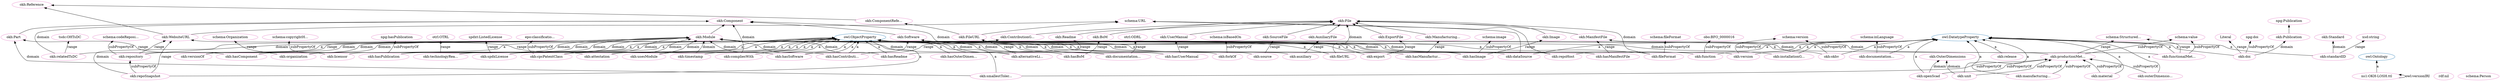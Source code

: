digraph G {
  rankdir=BT
  node[height=.3]
"https://github.com/OPEN-NEXT/OKH-LOSH/raw/master/OKH-LOSH.ttl#Component" [fillcolor="#1f77b4" color="#1f77b4" label="okh:Component"]
"https://github.com/OPEN-NEXT/OKH-LOSH/raw/master/OKH-LOSH.ttl#ExportFile" [fillcolor="#1f77b4" color="#1f77b4" label="okh:ExportFile"]
"https://github.com/OPEN-NEXT/OKH-LOSH/raw/master/OKH-LOSH.ttl#Software" [fillcolor="#1f77b4" color="#1f77b4" label="okh:Software"]
"http://schema.org/URL" [fillcolor="#1f77b4" color="#1f77b4" label="schema:URL"]
"https://github.com/OPEN-NEXT/OKH-LOSH/raw/master/OKH-LOSH.ttl#AuxiliaryFile" [fillcolor="#1f77b4" color="#1f77b4" label="okh:AuxiliaryFile"]
"http://www.w3.org/2002/07/owl#ObjectProperty" [fillcolor="#1f77b4" color="#1f77b4" label="owl:ObjectProperty"]
"https://github.com/OPEN-NEXT/OKH-LOSH/raw/master/OKH-LOSH.ttl#FileURL" [fillcolor="#1f77b4" color="#1f77b4" label="okh:FileURL"]
"http://www.w3.org/2002/07/owl#DatatypeProperty" [fillcolor="#1f77b4" color="#1f77b4" label="owl:DatatypeProperty"]
"http://ns.nature.com/terms/Publication" [fillcolor="#1f77b4" color="#1f77b4" label="npg:Publication"]
"https://github.com/OPEN-NEXT/OKH-LOSH/raw/master/OKH-LOSH.ttl#Readme" [fillcolor="#1f77b4" color="#1f77b4" label="okh:Readme"]
"https://github.com/OPEN-NEXT/OKH-LOSH/raw/master/OKH-LOSH.ttl#Standard" [fillcolor="#1f77b4" color="#1f77b4" label="okh:Standard"]
"https://github.com/OPEN-NEXT/OKH-LOSH/raw/master/OKH-LOSH.ttl#WebsiteURL" [fillcolor="#1f77b4" color="#1f77b4" label="okh:WebsiteURL"]
"https://github.com/OPEN-NEXT/OKH-LOSH/raw/master/OKH-LOSH.ttl#Image" [fillcolor="#1f77b4" color="#1f77b4" label="okh:Image"]
"https://github.com/OPEN-NEXT/OKH-LOSH/raw/master/OKH-LOSH.ttl#Reference" [fillcolor="#1f77b4" color="#1f77b4" label="okh:Reference"]
"https://github.com/OPEN-NEXT/OKH-LOSH/raw/master/OKH-LOSH.ttl#ManufacturingInstructions" [fillcolor="#1f77b4" color="#1f77b4" label="okh:Manufacturing..."]
"https://github.com/OPEN-NEXT/OKH-LOSH/raw/master/OKH-LOSH.ttl#Publication" [fillcolor="#1f77b4" color="#1f77b4" label="okh:Publication"]
"https://github.com/OPEN-NEXT/OKH-LOSH/raw/master/OKH-LOSH.ttl#UserManual" [fillcolor="#1f77b4" color="#1f77b4" label="okh:UserManual"]
"https://github.com/OPEN-NEXT/OKH-LOSH/raw/master/OKH-LOSH.ttl#ManifestFile" [fillcolor="#1f77b4" color="#1f77b4" label="okh:ManifestFile"]
"https://github.com/OPEN-NEXT/OKH-LOSH/raw/master/OKH-LOSH.ttl#OuterDimensions" [fillcolor="#1f77b4" color="#1f77b4" label="okh:OuterDimensions"]
"https://github.com/OPEN-NEXT/OKH-LOSH/raw/master/OKH-LOSH.ttl#ContributionGuide" [fillcolor="#1f77b4" color="#1f77b4" label="okh:ContributionG..."]
"https://github.com/OPEN-NEXT/OKH-LOSH/raw/master/OKH-LOSH.ttl#BoM" [fillcolor="#1f77b4" color="#1f77b4" label="okh:BoM"]
"https://github.com/OPEN-NEXT/OKH-LOSH/raw/master/OKH-LOSH.ttl#Module" [fillcolor="#1f77b4" color="#1f77b4" label="okh:Module"]
"http://www.w3.org/2002/07/owl#Ontology" [fillcolor="#1f77b4" color="#1f77b4" label="owl:Ontology"]
"https://github.com/OPEN-NEXT/OKH-LOSH/raw/master/OKH-LOSH.ttl#File" [fillcolor="#1f77b4" color="#1f77b4" label="okh:File"]
"https://github.com/OPEN-NEXT/OKH-LOSH/raw/master/OKH-LOSH.ttl#SourceFile" [fillcolor="#1f77b4" color="#1f77b4" label="okh:SourceFile"]
"https://github.com/OPEN-NEXT/OKH-LOSH/raw/master/OKH-LOSH.ttl#ComponentReference" [fillcolor="#1f77b4" color="#1f77b4" label="okh:ComponentRefe..."]
"https://github.com/OPEN-NEXT/OKH-LOSH/raw/master/OKH-LOSH.ttl#Part" [fillcolor="#1f77b4" color="#1f77b4" label="okh:Part"]
"https://github.com/OPEN-NEXT/OKH-LOSH/raw/master/OKH-LOSH.ttl#Part" [fillcolor="#e377c2" color="#e377c2" label="okh:Part"]
"https://github.com/OPEN-NEXT/OKH-LOSH/raw/master/OKH-LOSH.ttl#Component" [fillcolor="#e377c2" color="#e377c2" label="okh:Component"]
"https://github.com/OPEN-NEXT/OKH-LOSH/raw/master/OKH-LOSH.ttl#Module" [fillcolor="#e377c2" color="#e377c2" label="okh:Module"]
"https://github.com/OPEN-NEXT/OKH-LOSH/raw/master/OKH-LOSH.ttl#Software" [fillcolor="#e377c2" color="#e377c2" label="okh:Software"]
"https://github.com/OPEN-NEXT/OKH-LOSH/raw/master/OKH-LOSH.ttl#File" [fillcolor="#e377c2" color="#e377c2" label="okh:File"]
"http://schema.org/image" [fillcolor="#e377c2" color="#e377c2" label="schema:image"]
"https://github.com/OPEN-NEXT/OKH-LOSH/raw/master/OKH-LOSH.ttl#Reference" [fillcolor="#e377c2" color="#e377c2" label="okh:Reference"]
"https://gitlab.com/OSEGermany/oh-tsdc/-/raw/master/oh-tsdc.ttl#OHTsDC" [fillcolor="#e377c2" color="#e377c2" label="tsdc:OHTsDC"]
"https://github.com/OPEN-NEXT/OKH-LOSH/raw/master/OKH-LOSH.ttl#documentationLanguage" [fillcolor="#e377c2" color="#e377c2" label="okh:documentation..."]
"https://github.com/OPEN-NEXT/OKH-LOSH/raw/master/OKH-LOSH.ttl#productionMetadata" [fillcolor="#e377c2" color="#e377c2" label="okh:productionMet..."]
"https://github.com/OPEN-NEXT/OKH-LOSH/raw/master/OKH-LOSH.ttl#WebsiteURL" [fillcolor="#e377c2" color="#e377c2" label="okh:WebsiteURL"]
"https://github.com/OPEN-NEXT/OKH-LOSH/raw/master/OKH-LOSH.ttl#hasManifestFile" [fillcolor="#e377c2" color="#e377c2" label="okh:hasManifestFile"]
"https://github.com/OPEN-NEXT/OKH-LOSH/raw/master/OKH-LOSH.ttl#fileFormat" [fillcolor="#e377c2" color="#e377c2" label="okh:fileFormat"]
"https://github.com/OPEN-NEXT/OKH-LOSH/raw/master/OKH-LOSH.ttl#export" [fillcolor="#e377c2" color="#e377c2" label="okh:export"]
"http://schema.org/codeRepository" [fillcolor="#e377c2" color="#e377c2" label="schema:codeReposi..."]
"https://github.com/OPEN-NEXT/OKH-LOSH/raw/master/OKH-LOSH.ttl#hasUserManual" [fillcolor="#e377c2" color="#e377c2" label="okh:hasUserManual"]
"https://github.com/OPEN-NEXT/OKH-LOSH/raw/master/OKH-LOSH.ttl#Readme" [fillcolor="#e377c2" color="#e377c2" label="okh:Readme"]
"http://www.w3.org/1999/02/22-rdf-syntax-ns#nil" [fillcolor="#e377c2" color="#e377c2" label="rdf:nil"]
"https://github.com/OPEN-NEXT/OKH-LOSH/raw/master/OKH-LOSH.ttl#outerDimensionsCM" [fillcolor="#e377c2" color="#e377c2" label="okh:outerDimensio..."]
"http://ns.nature.com/terms/Publication" [fillcolor="#e377c2" color="#e377c2" label="npg:Publication"]
"https://github.com/OPEN-NEXT/OKH-LOSH/raw/master/OKH-LOSH.ttl#compliesWith" [fillcolor="#e377c2" color="#e377c2" label="okh:compliesWith"]
"https://github.com/OPEN-NEXT/OKH-LOSH/raw/master/OKH-LOSH.ttl#Standard" [fillcolor="#e377c2" color="#e377c2" label="okh:Standard"]
"https://github.com/OPEN-NEXT/OKH-LOSH/raw/master/OKH-LOSH.ttl#Publication" [fillcolor="#e377c2" color="#e377c2" label="okh:Publication"]
"http://www.w3.org/2001/XMLSchema#string" [fillcolor="#e377c2" color="#e377c2" label="xsd:string"]
"https://github.com/OPEN-NEXT/OKH-LOSH/raw/master/OKH-LOSH.ttl" [fillcolor="#e377c2" color="#e377c2" label="ns1:OKH-LOSH.ttl"]
"https://github.com/OPEN-NEXT/OKH-LOSH/raw/master/OKH-LOSH.ttl#hasOuterDimensions" [fillcolor="#e377c2" color="#e377c2" label="okh:hasOuterDimen..."]
"https://github.com/OPEN-NEXT/OKH-LOSH/raw/master/OKH-LOSH.ttl#openScad" [fillcolor="#e377c2" color="#e377c2" label="okh:openScad"]
"https://github.com/OPEN-NEXT/OKH-LOSH/raw/master/OKH-LOSH.ttl#timestamp" [fillcolor="#e377c2" color="#e377c2" label="okh:timestamp"]
"https://github.com/OPEN-NEXT/OKH-LOSH/raw/master/OKH-LOSH.ttl#usesModule" [fillcolor="#e377c2" color="#e377c2" label="okh:usesModule"]
"https://github.com/OPEN-NEXT/OKH-LOSH/raw/master/OKH-LOSH.ttl#repoHost" [fillcolor="#e377c2" color="#e377c2" label="okh:repoHost"]
"https://github.com/OPEN-NEXT/OKH-LOSH/raw/master/OKH-LOSH.ttl#attestation" [fillcolor="#e377c2" color="#e377c2" label="okh:attestation"]
"https://github.com/OPEN-NEXT/OKH-LOSH/raw/master/OKH-LOSH.ttl#ComponentReference" [fillcolor="#e377c2" color="#e377c2" label="okh:ComponentRefe..."]
"https://github.com/OPEN-NEXT/OKH-LOSH/raw/master/OTRL.ttl#OTRL" [fillcolor="#e377c2" color="#e377c2" label="otrl:OTRL"]
"https://github.com/OPEN-NEXT/OKH-LOSH/raw/master/OKH-LOSH.ttl#OuterDimensions" [fillcolor="#e377c2" color="#e377c2" label="okh:OuterDimensions"]
"https://github.com/OPEN-NEXT/OKH-LOSH/raw/master/OKH-LOSH.ttl#doi" [fillcolor="#e377c2" color="#e377c2" label="okh:doi"]
"http://schema.org/version" [fillcolor="#e377c2" color="#e377c2" label="schema:version"]
"https://github.com/OPEN-NEXT/OKH-LOSH/raw/master/OKH-LOSH.ttl#unit" [fillcolor="#e377c2" color="#e377c2" label="okh:unit"]
"https://github.com/OPEN-NEXT/OKH-LOSH/raw/master/OKH-LOSH.ttl#ManifestFile" [fillcolor="#e377c2" color="#e377c2" label="okh:ManifestFile"]
"https://github.com/OPEN-NEXT/OKH-LOSH/raw/master/OKH-LOSH.ttl#hasReadme" [fillcolor="#e377c2" color="#e377c2" label="okh:hasReadme"]
"https://github.com/OPEN-NEXT/OKH-LOSH/raw/master/OKH-LOSH.ttl#hasManufacturingInstructions" [fillcolor="#e377c2" color="#e377c2" label="okh:hasManufactur..."]
"http://schema.org/StructuredValue" [fillcolor="#e377c2" color="#e377c2" label="schema:Structured..."]
"http://schema.org/value" [fillcolor="#e377c2" color="#e377c2" label="schema:value"]
"https://github.com/OPEN-NEXT/OKH-LOSH/raw/master/OKH-LOSH.ttl#ContributionGuide" [fillcolor="#e377c2" color="#e377c2" label="okh:ContributionG..."]
"http://ns.nature.com/terms/hasPublication" [fillcolor="#e377c2" color="#e377c2" label="npg:hasPublication"]
"http://schema.org/Organization" [fillcolor="#e377c2" color="#e377c2" label="schema:Organization"]
"http://spdx.org/rdf/terms#ListedLicense" [fillcolor="#e377c2" color="#e377c2" label="spdxt:ListedLicense"]
"https://github.com/OPEN-NEXT/OKH-LOSH/raw/master/OKH-LOSH.ttl#ManufacturingInstructions" [fillcolor="#e377c2" color="#e377c2" label="okh:Manufacturing..."]
"https://github.com/OPEN-NEXT/OKH-LOSH/raw/master/OKH-LOSH.ttl#material" [fillcolor="#e377c2" color="#e377c2" label="okh:material"]
"https://github.com/OPEN-NEXT/OKH-LOSH/raw/master/OKH-LOSH.ttl#smallestToleranceClass" [fillcolor="#e377c2" color="#e377c2" label="okh:smallestToler..."]
"http://data.epo.org/linked-data/def/patent/classificationIPCInventive" [fillcolor="#e377c2" color="#e377c2" label="epo:classificatio..."]
"https://github.com/OPEN-NEXT/OKH-LOSH/raw/master/OKH-LOSH.ttl#licensor" [fillcolor="#e377c2" color="#e377c2" label="okh:licensor"]
"https://github.com/OPEN-NEXT/OKH-LOSH/raw/master/OKH-LOSH.ttl#function" [fillcolor="#e377c2" color="#e377c2" label="okh:function"]
"https://github.com/OPEN-NEXT/OKH-LOSH/raw/master/OKH-LOSH.ttl#relatedTsDC" [fillcolor="#e377c2" color="#e377c2" label="okh:relatedTsDC"]
"https://github.com/OPEN-NEXT/OKH-LOSH/raw/master/OKH-LOSH.ttl#ExportFile" [fillcolor="#e377c2" color="#e377c2" label="okh:ExportFile"]
"https://github.com/OPEN-NEXT/OKH-LOSH/raw/master/OKH-LOSH.ttl#hasContributionGuide" [fillcolor="#e377c2" color="#e377c2" label="okh:hasContributi..."]
"https://github.com/OPEN-NEXT/OKH-LOSH/raw/master/OKH-LOSH.ttl#manufacturingProcess" [fillcolor="#e377c2" color="#e377c2" label="okh:manufacturing..."]
"https://github.com/OPEN-NEXT/OKH-LOSH/raw/master/OKH-LOSH.ttl#hasComponent" [fillcolor="#e377c2" color="#e377c2" label="okh:hasComponent"]
"https://github.com/OPEN-NEXT/OKH-LOSH/raw/master/OKH-LOSH.ttl#hasBoM" [fillcolor="#e377c2" color="#e377c2" label="okh:hasBoM"]
"https://github.com/OPEN-NEXT/OKH-LOSH/raw/master/OKH-LOSH.ttl#SourceFile" [fillcolor="#e377c2" color="#e377c2" label="okh:SourceFile"]
"https://github.com/OPEN-NEXT/OKH-LOSH/raw/master/OKH-LOSH.ttl#repository" [fillcolor="#e377c2" color="#e377c2" label="okh:repository"]
"https://github.com/OPEN-NEXT/OKH-LOSH/raw/master/OKH-LOSH.ttl#version" [fillcolor="#e377c2" color="#e377c2" label="okh:version"]
"https://github.com/OPEN-NEXT/OKH-LOSH/raw/master/OTRL.ttl#ODRL" [fillcolor="#e377c2" color="#e377c2" label="otrl:ODRL"]
"https://github.com/OPEN-NEXT/OKH-LOSH/raw/master/OKH-LOSH.ttl#standardID" [fillcolor="#e377c2" color="#e377c2" label="okh:standardID"]
"https://github.com/OPEN-NEXT/OKH-LOSH/raw/master/OKH-LOSH.ttl#fileURL" [fillcolor="#e377c2" color="#e377c2" label="okh:fileURL"]
"http://schema.org/URL" [fillcolor="#e377c2" color="#e377c2" label="schema:URL"]
"https://github.com/OPEN-NEXT/OKH-LOSH/raw/master/OKH-LOSH.ttl#AuxiliaryFile" [fillcolor="#e377c2" color="#e377c2" label="okh:AuxiliaryFile"]
"https://github.com/OPEN-NEXT/OKH-LOSH/raw/master/OKH-LOSH.ttl#installationGuide" [fillcolor="#e377c2" color="#e377c2" label="okh:installationG..."]
"https://github.com/OPEN-NEXT/OKH-LOSH/raw/master/OKH-LOSH.ttl#hasPublication" [fillcolor="#e377c2" color="#e377c2" label="okh:hasPublication"]
"https://github.com/OPEN-NEXT/OKH-LOSH/raw/master/OKH-LOSH.ttl#hasImage" [fillcolor="#e377c2" color="#e377c2" label="okh:hasImage"]
"https://github.com/OPEN-NEXT/OKH-LOSH/raw/master/OKH-LOSH.ttl#FileURL" [fillcolor="#e377c2" color="#e377c2" label="okh:FileURL"]
"https://github.com/OPEN-NEXT/OKH-LOSH/raw/master/OKH-LOSH.ttl#spdxLicense" [fillcolor="#e377c2" color="#e377c2" label="okh:spdxLicense"]
"https://github.com/OPEN-NEXT/OKH-LOSH/raw/master/OKH-LOSH.ttl#functionalMetadata" [fillcolor="#e377c2" color="#e377c2" label="okh:functionalMet..."]
"https://github.com/OPEN-NEXT/OKH-LOSH/raw/master/OKH-LOSH.ttl#versionOf" [fillcolor="#e377c2" color="#e377c2" label="okh:versionOf"]
"http://purl.obolibrary.org/obo/BFO_0000016" [fillcolor="#e377c2" color="#e377c2" label="obo:BFO_0000016"]
"https://github.com/OPEN-NEXT/OKH-LOSH/raw/master/OKH-LOSH.ttl#source" [fillcolor="#e377c2" color="#e377c2" label="okh:source"]
"https://github.com/OPEN-NEXT/OKH-LOSH/raw/master/OKH-LOSH.ttl#technologyReadinessLevel" [fillcolor="#e377c2" color="#e377c2" label="okh:technologyRea..."]
"http://schema.org/fileFormat" [fillcolor="#e377c2" color="#e377c2" label="schema:fileFormat"]
"http://schema.org/Person" [fillcolor="#e377c2" color="#e377c2" label="schema:Person"]
"https://github.com/OPEN-NEXT/OKH-LOSH/raw/master/OKH-LOSH.ttl#release" [fillcolor="#e377c2" color="#e377c2" label="okh:release"]
"https://github.com/OPEN-NEXT/OKH-LOSH/raw/master/OKH-LOSH.ttl#organization" [fillcolor="#e377c2" color="#e377c2" label="okh:organization"]
"https://github.com/OPEN-NEXT/OKH-LOSH/raw/master/OKH-LOSH.ttl#repoSnapshot" [fillcolor="#e377c2" color="#e377c2" label="okh:repoSnapshot"]
"https://github.com/OPEN-NEXT/OKH-LOSH/raw/master/OKH-LOSH.ttl#UserManual" [fillcolor="#e377c2" color="#e377c2" label="okh:UserManual"]
"https://github.com/OPEN-NEXT/OKH-LOSH/raw/master/OKH-LOSH.ttl#alternativeLicense" [fillcolor="#e377c2" color="#e377c2" label="okh:alternativeLi..."]
"https://github.com/OPEN-NEXT/OKH-LOSH/raw/master/OKH-LOSH.ttl#auxiliary" [fillcolor="#e377c2" color="#e377c2" label="okh:auxiliary"]
"https://github.com/OPEN-NEXT/OKH-LOSH/raw/master/OKH-LOSH.ttl#hasSoftware" [fillcolor="#e377c2" color="#e377c2" label="okh:hasSoftware"]
"http://schema.org/copyrightHolder" [fillcolor="#e377c2" color="#e377c2" label="schema:copyrightH..."]
"https://github.com/OPEN-NEXT/OKH-LOSH/raw/master/OKH-LOSH.ttl#dataSource" [fillcolor="#e377c2" color="#e377c2" label="okh:dataSource"]
"http://schema.org/isBasedOn" [fillcolor="#e377c2" color="#e377c2" label="schema:isBasedOn"]
"https://github.com/OPEN-NEXT/OKH-LOSH/raw/master/OKH-LOSH.ttl#cpcPatentClass" [fillcolor="#e377c2" color="#e377c2" label="okh:cpcPatentClass"]
"http://www.w3.org/2000/01/rdf-schema#Literal" [fillcolor="#e377c2" color="#e377c2" label="Literal"]
"http://schema.org/inLanguage" [fillcolor="#e377c2" color="#e377c2" label="schema:inLanguage"]
"https://github.com/OPEN-NEXT/OKH-LOSH/raw/master/OKH-LOSH.ttl#Image" [fillcolor="#e377c2" color="#e377c2" label="okh:Image"]
"https://github.com/OPEN-NEXT/OKH-LOSH/raw/master/OKH-LOSH.ttl#okhv" [fillcolor="#e377c2" color="#e377c2" label="okh:okhv"]
"https://github.com/OPEN-NEXT/OKH-LOSH/raw/master/OKH-LOSH.ttl#documentationReadinessLevel" [fillcolor="#e377c2" color="#e377c2" label="okh:documentation..."]
"https://github.com/OPEN-NEXT/OKH-LOSH/raw/master/OKH-LOSH.ttl#forkOf" [fillcolor="#e377c2" color="#e377c2" label="okh:forkOf"]
"https://github.com/OPEN-NEXT/OKH-LOSH/raw/master/OKH-LOSH.ttl#BoM" [fillcolor="#e377c2" color="#e377c2" label="okh:BoM"]
"http://ns.nature.com/terms/doi" [fillcolor="#e377c2" color="#e377c2" label="npg:doi"]
  "https://github.com/OPEN-NEXT/OKH-LOSH/raw/master/OKH-LOSH.ttl#version" -> "http://www.w3.org/2002/07/owl#DatatypeProperty" [label="a"]
  "https://github.com/OPEN-NEXT/OKH-LOSH/raw/master/OKH-LOSH.ttl#documentationReadinessLevel" -> "https://github.com/OPEN-NEXT/OKH-LOSH/raw/master/OTRL.ttl#ODRL" [label="range"]
  "https://github.com/OPEN-NEXT/OKH-LOSH/raw/master/OKH-LOSH.ttl#hasImage" -> "https://github.com/OPEN-NEXT/OKH-LOSH/raw/master/OKH-LOSH.ttl#Component" [label="domain"]
  "https://github.com/OPEN-NEXT/OKH-LOSH/raw/master/OKH-LOSH.ttl#standardID" -> "http://www.w3.org/2002/07/owl#DatatypeProperty" [label="a"]
  "https://github.com/OPEN-NEXT/OKH-LOSH/raw/master/OKH-LOSH.ttl#openScad" -> "https://github.com/OPEN-NEXT/OKH-LOSH/raw/master/OKH-LOSH.ttl#productionMetadata" [label="subPropertyOf"]
  "https://github.com/OPEN-NEXT/OKH-LOSH/raw/master/OKH-LOSH.ttl#Module" -> "https://github.com/OPEN-NEXT/OKH-LOSH/raw/master/OKH-LOSH.ttl#Component" [label=""]
  "https://github.com/OPEN-NEXT/OKH-LOSH/raw/master/OKH-LOSH.ttl#hasComponent" -> "https://github.com/OPEN-NEXT/OKH-LOSH/raw/master/OKH-LOSH.ttl#Part" [label="range"]
  "https://github.com/OPEN-NEXT/OKH-LOSH/raw/master/OKH-LOSH.ttl#productionMetadata" -> "http://www.w3.org/2002/07/owl#ObjectProperty" [label="a"]
  "https://github.com/OPEN-NEXT/OKH-LOSH/raw/master/OKH-LOSH.ttl#relatedTsDC" -> "https://github.com/OPEN-NEXT/OKH-LOSH/raw/master/OKH-LOSH.ttl#Component" [label="domain"]
  "https://github.com/OPEN-NEXT/OKH-LOSH/raw/master/OKH-LOSH.ttl#compliesWith" -> "https://github.com/OPEN-NEXT/OKH-LOSH/raw/master/OKH-LOSH.ttl#Component" [label="domain"]
  "https://github.com/OPEN-NEXT/OKH-LOSH/raw/master/OKH-LOSH.ttl#ExportFile" -> "https://github.com/OPEN-NEXT/OKH-LOSH/raw/master/OKH-LOSH.ttl#File" [label=""]
  "https://github.com/OPEN-NEXT/OKH-LOSH/raw/master/OKH-LOSH.ttl#function" -> "https://github.com/OPEN-NEXT/OKH-LOSH/raw/master/OKH-LOSH.ttl#Module" [label="domain"]
  "https://github.com/OPEN-NEXT/OKH-LOSH/raw/master/OKH-LOSH.ttl#fileURL" -> "http://www.w3.org/2002/07/owl#ObjectProperty" [label="a"]
  "https://github.com/OPEN-NEXT/OKH-LOSH/raw/master/OKH-LOSH.ttl#hasImage" -> "http://schema.org/image" [label="subPropertyOf"]
  "https://github.com/OPEN-NEXT/OKH-LOSH/raw/master/OKH-LOSH.ttl#ComponentReference" -> "https://github.com/OPEN-NEXT/OKH-LOSH/raw/master/OKH-LOSH.ttl#Reference" [label=""]
  "https://github.com/OPEN-NEXT/OKH-LOSH/raw/master/OKH-LOSH.ttl#relatedTsDC" -> "https://gitlab.com/OSEGermany/oh-tsdc/-/raw/master/oh-tsdc.ttl#OHTsDC" [label="range"]
  "https://github.com/OPEN-NEXT/OKH-LOSH/raw/master/OKH-LOSH.ttl#documentationLanguage" -> "http://www.w3.org/2002/07/owl#DatatypeProperty" [label="a"]
  "https://github.com/OPEN-NEXT/OKH-LOSH/raw/master/OKH-LOSH.ttl#material" -> "https://github.com/OPEN-NEXT/OKH-LOSH/raw/master/OKH-LOSH.ttl#productionMetadata" [label="subPropertyOf"]
  "https://github.com/OPEN-NEXT/OKH-LOSH/raw/master/OKH-LOSH.ttl#FileURL" -> "http://schema.org/URL" [label=""]
  "https://github.com/OPEN-NEXT/OKH-LOSH/raw/master/OKH-LOSH.ttl#auxiliary" -> "https://github.com/OPEN-NEXT/OKH-LOSH/raw/master/OKH-LOSH.ttl#AuxiliaryFile" [label="range"]
  "https://github.com/OPEN-NEXT/OKH-LOSH/raw/master/OKH-LOSH.ttl#hasUserManual" -> "https://github.com/OPEN-NEXT/OKH-LOSH/raw/master/OKH-LOSH.ttl#Module" [label="domain"]
  "https://github.com/OPEN-NEXT/OKH-LOSH/raw/master/OKH-LOSH.ttl#productionMetadata" -> "http://schema.org/StructuredValue" [label="range"]
  "https://github.com/OPEN-NEXT/OKH-LOSH/raw/master/OKH-LOSH.ttl#hasManifestFile" -> "http://www.w3.org/2002/07/owl#ObjectProperty" [label="a"]
  "https://github.com/OPEN-NEXT/OKH-LOSH/raw/master/OKH-LOSH.ttl#fileFormat" -> "http://www.w3.org/2002/07/owl#ObjectProperty" [label="a"]
  "https://github.com/OPEN-NEXT/OKH-LOSH/raw/master/OKH-LOSH.ttl#export" -> "http://www.w3.org/2002/07/owl#ObjectProperty" [label="a"]
  "https://github.com/OPEN-NEXT/OKH-LOSH/raw/master/OKH-LOSH.ttl#installationGuide" -> "http://www.w3.org/2002/07/owl#DatatypeProperty" [label="a"]
  "https://github.com/OPEN-NEXT/OKH-LOSH/raw/master/OKH-LOSH.ttl#repository" -> "http://schema.org/codeRepository" [label="subPropertyOf"]
  "https://github.com/OPEN-NEXT/OKH-LOSH/raw/master/OKH-LOSH.ttl#hasUserManual" -> "http://www.w3.org/2002/07/owl#ObjectProperty" [label="a"]
  "https://github.com/OPEN-NEXT/OKH-LOSH/raw/master/OKH-LOSH.ttl#hasReadme" -> "https://github.com/OPEN-NEXT/OKH-LOSH/raw/master/OKH-LOSH.ttl#Readme" [label="range"]
  "https://github.com/OPEN-NEXT/OKH-LOSH/raw/master/OKH-LOSH.ttl#dataSource" -> "https://github.com/OPEN-NEXT/OKH-LOSH/raw/master/OKH-LOSH.ttl#Module" [label="domain"]
  "https://github.com/OPEN-NEXT/OKH-LOSH/raw/master/OKH-LOSH.ttl#okhv" -> "https://github.com/OPEN-NEXT/OKH-LOSH/raw/master/OKH-LOSH.ttl#ManifestFile" [label="domain"]
  "https://github.com/OPEN-NEXT/OKH-LOSH/raw/master/OKH-LOSH.ttl#unit" -> "https://github.com/OPEN-NEXT/OKH-LOSH/raw/master/OKH-LOSH.ttl#productionMetadata" [label="subPropertyOf"]
  "https://github.com/OPEN-NEXT/OKH-LOSH/raw/master/OKH-LOSH.ttl#ContributionGuide" -> "https://github.com/OPEN-NEXT/OKH-LOSH/raw/master/OKH-LOSH.ttl#File" [label=""]
  "https://github.com/OPEN-NEXT/OKH-LOSH/raw/master/OKH-LOSH.ttl#hasPublication" -> "http://www.w3.org/2002/07/owl#ObjectProperty" [label="a"]
  "https://github.com/OPEN-NEXT/OKH-LOSH/raw/master/OKH-LOSH.ttl#repository" -> "https://github.com/OPEN-NEXT/OKH-LOSH/raw/master/OKH-LOSH.ttl#WebsiteURL" [label="range"]
  "https://github.com/OPEN-NEXT/OKH-LOSH/raw/master/OKH-LOSH.ttl#organization" -> "https://github.com/OPEN-NEXT/OKH-LOSH/raw/master/OKH-LOSH.ttl#Module" [label="domain"]
  "https://github.com/OPEN-NEXT/OKH-LOSH/raw/master/OKH-LOSH.ttl#hasImage" -> "http://www.w3.org/2002/07/owl#ObjectProperty" [label="a"]
  "https://github.com/OPEN-NEXT/OKH-LOSH/raw/master/OKH-LOSH.ttl#version" -> "https://github.com/OPEN-NEXT/OKH-LOSH/raw/master/OKH-LOSH.ttl#Module" [label="domain"]
  "https://github.com/OPEN-NEXT/OKH-LOSH/raw/master/OKH-LOSH.ttl#alternativeLicense" -> "https://github.com/OPEN-NEXT/OKH-LOSH/raw/master/OKH-LOSH.ttl#FileURL" [label="range"]
  "https://github.com/OPEN-NEXT/OKH-LOSH/raw/master/OKH-LOSH.ttl#outerDimensionsCM" -> "http://www.w3.org/2002/07/owl#DatatypeProperty" [label="a"]
  "https://github.com/OPEN-NEXT/OKH-LOSH/raw/master/OKH-LOSH.ttl#Publication" -> "http://ns.nature.com/terms/Publication" [label=""]
  "https://github.com/OPEN-NEXT/OKH-LOSH/raw/master/OKH-LOSH.ttl#alternativeLicense" -> "https://github.com/OPEN-NEXT/OKH-LOSH/raw/master/OKH-LOSH.ttl#Module" [label="domain"]
  "https://github.com/OPEN-NEXT/OKH-LOSH/raw/master/OKH-LOSH.ttl#spdxLicense" -> "http://www.w3.org/2002/07/owl#ObjectProperty" [label="a"]
  "https://github.com/OPEN-NEXT/OKH-LOSH/raw/master/OKH-LOSH.ttl#compliesWith" -> "http://www.w3.org/2002/07/owl#ObjectProperty" [label="a"]
  "https://github.com/OPEN-NEXT/OKH-LOSH/raw/master/OKH-LOSH.ttl#repository" -> "http://www.w3.org/2002/07/owl#ObjectProperty" [label="a"]
  "https://github.com/OPEN-NEXT/OKH-LOSH/raw/master/OKH-LOSH.ttl#functionalMetadata" -> "http://www.w3.org/2002/07/owl#DatatypeProperty" [label="a"]
  "https://github.com/OPEN-NEXT/OKH-LOSH/raw/master/OKH-LOSH.ttl#versionOf" -> "http://www.w3.org/2002/07/owl#ObjectProperty" [label="a"]
  "https://github.com/OPEN-NEXT/OKH-LOSH/raw/master/OKH-LOSH.ttl#standardID" -> "https://github.com/OPEN-NEXT/OKH-LOSH/raw/master/OKH-LOSH.ttl#Standard" [label="domain"]
  "https://github.com/OPEN-NEXT/OKH-LOSH/raw/master/OKH-LOSH.ttl#function" -> "http://purl.obolibrary.org/obo/BFO_0000016" [label="subPropertyOf"]
  "https://github.com/OPEN-NEXT/OKH-LOSH/raw/master/OKH-LOSH.ttl#source" -> "http://www.w3.org/2002/07/owl#ObjectProperty" [label="a"]
  "https://github.com/OPEN-NEXT/OKH-LOSH/raw/master/OKH-LOSH.ttl#technologyReadinessLevel" -> "https://github.com/OPEN-NEXT/OKH-LOSH/raw/master/OKH-LOSH.ttl#Module" [label="domain"]
  "https://github.com/OPEN-NEXT/OKH-LOSH/raw/master/OKH-LOSH.ttl#versionOf" -> "https://github.com/OPEN-NEXT/OKH-LOSH/raw/master/OKH-LOSH.ttl#Module" [label="domain"]
  "https://github.com/OPEN-NEXT/OKH-LOSH/raw/master/OKH-LOSH.ttl#attestation" -> "https://github.com/OPEN-NEXT/OKH-LOSH/raw/master/OKH-LOSH.ttl#WebsiteURL" [label="range"]
  "https://github.com/OPEN-NEXT/OKH-LOSH/raw/master/OKH-LOSH.ttl#doi" -> "https://github.com/OPEN-NEXT/OKH-LOSH/raw/master/OKH-LOSH.ttl#Publication" [label="domain"]
  "https://github.com/OPEN-NEXT/OKH-LOSH/raw/master/OKH-LOSH.ttl#smallestToleranceClass" -> "https://github.com/OPEN-NEXT/OKH-LOSH/raw/master/OKH-LOSH.ttl#Part" [label="domain"]
  "https://github.com/OPEN-NEXT/OKH-LOSH/raw/master/OKH-LOSH.ttl#BoM" -> "https://github.com/OPEN-NEXT/OKH-LOSH/raw/master/OKH-LOSH.ttl#File" [label=""]
  "https://github.com/OPEN-NEXT/OKH-LOSH/raw/master/OKH-LOSH.ttl#standardID" -> "http://www.w3.org/2001/XMLSchema#string" [label="range"]
  "https://github.com/OPEN-NEXT/OKH-LOSH/raw/master/OKH-LOSH.ttl#hasBoM" -> "https://github.com/OPEN-NEXT/OKH-LOSH/raw/master/OKH-LOSH.ttl#Module" [label="domain"]
  "https://github.com/OPEN-NEXT/OKH-LOSH/raw/master/OKH-LOSH.ttl#technologyReadinessLevel" -> "http://www.w3.org/2002/07/owl#ObjectProperty" [label="a"]
  "https://github.com/OPEN-NEXT/OKH-LOSH/raw/master/OKH-LOSH.ttl#fileFormat" -> "http://schema.org/fileFormat" [label="subPropertyOf"]
  "https://github.com/OPEN-NEXT/OKH-LOSH/raw/master/OKH-LOSH.ttl#hasSoftware" -> "https://github.com/OPEN-NEXT/OKH-LOSH/raw/master/OKH-LOSH.ttl#Module" [label="domain"]
  "https://github.com/OPEN-NEXT/OKH-LOSH/raw/master/OKH-LOSH.ttl" -> "http://www.w3.org/2002/07/owl#Ontology" [label="a"]
  "https://github.com/OPEN-NEXT/OKH-LOSH/raw/master/OKH-LOSH.ttl#hasPublication" -> "https://github.com/OPEN-NEXT/OKH-LOSH/raw/master/OKH-LOSH.ttl#Module" [label="domain"]
  "https://github.com/OPEN-NEXT/OKH-LOSH/raw/master/OKH-LOSH.ttl#hasOuterDimensions" -> "http://www.w3.org/2002/07/owl#ObjectProperty" [label="a"]
  "https://github.com/OPEN-NEXT/OKH-LOSH/raw/master/OKH-LOSH.ttl#hasReadme" -> "https://github.com/OPEN-NEXT/OKH-LOSH/raw/master/OKH-LOSH.ttl#Module" [label="domain"]
  "https://github.com/OPEN-NEXT/OKH-LOSH/raw/master/OKH-LOSH.ttl#versionOf" -> "https://github.com/OPEN-NEXT/OKH-LOSH/raw/master/OKH-LOSH.ttl#Module" [label="range"]
  "https://github.com/OPEN-NEXT/OKH-LOSH/raw/master/OKH-LOSH.ttl#timestamp" -> "https://github.com/OPEN-NEXT/OKH-LOSH/raw/master/OKH-LOSH.ttl#Module" [label="domain"]
  "https://github.com/OPEN-NEXT/OKH-LOSH/raw/master/OKH-LOSH.ttl#usesModule" -> "https://github.com/OPEN-NEXT/OKH-LOSH/raw/master/OKH-LOSH.ttl#Module" [label="domain"]
  "https://github.com/OPEN-NEXT/OKH-LOSH/raw/master/OKH-LOSH.ttl#openScad" -> "http://www.w3.org/2002/07/owl#DatatypeProperty" [label="a"]
  "https://github.com/OPEN-NEXT/OKH-LOSH/raw/master/OKH-LOSH.ttl#ManifestFile" -> "https://github.com/OPEN-NEXT/OKH-LOSH/raw/master/OKH-LOSH.ttl#File" [label=""]
  "https://github.com/OPEN-NEXT/OKH-LOSH/raw/master/OKH-LOSH.ttl#repoHost" -> "http://schema.org/URL" [label=""]
  "https://github.com/OPEN-NEXT/OKH-LOSH/raw/master/OKH-LOSH.ttl#repoSnapshot" -> "https://github.com/OPEN-NEXT/OKH-LOSH/raw/master/OKH-LOSH.ttl#Module" [label="domain"]
  "https://github.com/OPEN-NEXT/OKH-LOSH/raw/master/OKH-LOSH.ttl#timestamp" -> "http://www.w3.org/2002/07/owl#ObjectProperty" [label="a"]
  "https://github.com/OPEN-NEXT/OKH-LOSH/raw/master/OKH-LOSH.ttl#usesModule" -> "http://www.w3.org/2002/07/owl#ObjectProperty" [label="a"]
  "https://github.com/OPEN-NEXT/OKH-LOSH/raw/master/OKH-LOSH.ttl#release" -> "http://www.w3.org/2002/07/owl#DatatypeProperty" [label="a"]
  "https://github.com/OPEN-NEXT/OKH-LOSH/raw/master/OKH-LOSH.ttl#organization" -> "http://www.w3.org/2002/07/owl#ObjectProperty" [label="a"]
  "https://github.com/OPEN-NEXT/OKH-LOSH/raw/master/OKH-LOSH.ttl#repoSnapshot" -> "http://www.w3.org/2002/07/owl#ObjectProperty" [label="a"]
  "https://github.com/OPEN-NEXT/OKH-LOSH/raw/master/OKH-LOSH.ttl#ManufacturingInstructions" -> "https://github.com/OPEN-NEXT/OKH-LOSH/raw/master/OKH-LOSH.ttl#File" [label=""]
  "https://github.com/OPEN-NEXT/OKH-LOSH/raw/master/OKH-LOSH.ttl#repoHost" -> "http://www.w3.org/2002/07/owl#DatatypeProperty" [label="a"]
  "https://github.com/OPEN-NEXT/OKH-LOSH/raw/master/OKH-LOSH.ttl#attestation" -> "http://www.w3.org/2002/07/owl#ObjectProperty" [label="a"]
  "https://github.com/OPEN-NEXT/OKH-LOSH/raw/master/OKH-LOSH.ttl#attestation" -> "https://github.com/OPEN-NEXT/OKH-LOSH/raw/master/OKH-LOSH.ttl#Module" [label="domain"]
  "https://github.com/OPEN-NEXT/OKH-LOSH/raw/master/OKH-LOSH.ttl#Part" -> "https://github.com/OPEN-NEXT/OKH-LOSH/raw/master/OKH-LOSH.ttl#Component" [label=""]
  "https://github.com/OPEN-NEXT/OKH-LOSH/raw/master/OKH-LOSH.ttl#alternativeLicense" -> "http://www.w3.org/2002/07/owl#ObjectProperty" [label="a"]
  "https://github.com/OPEN-NEXT/OKH-LOSH/raw/master/OKH-LOSH.ttl#FileURL" -> "https://github.com/OPEN-NEXT/OKH-LOSH/raw/master/OKH-LOSH.ttl#ComponentReference" [label=""]
  "https://github.com/OPEN-NEXT/OKH-LOSH/raw/master/OKH-LOSH.ttl#WebsiteURL" -> "https://github.com/OPEN-NEXT/OKH-LOSH/raw/master/OKH-LOSH.ttl#Reference" [label=""]
  "https://github.com/OPEN-NEXT/OKH-LOSH/raw/master/OKH-LOSH.ttl#technologyReadinessLevel" -> "https://github.com/OPEN-NEXT/OKH-LOSH/raw/master/OTRL.ttl#OTRL" [label="range"]
  "https://github.com/OPEN-NEXT/OKH-LOSH/raw/master/OKH-LOSH.ttl#auxiliary" -> "http://www.w3.org/2002/07/owl#ObjectProperty" [label="a"]
  "https://github.com/OPEN-NEXT/OKH-LOSH/raw/master/OKH-LOSH.ttl#functionalMetadata" -> "https://github.com/OPEN-NEXT/OKH-LOSH/raw/master/OKH-LOSH.ttl#Module" [label="domain"]
  "https://github.com/OPEN-NEXT/OKH-LOSH/raw/master/OKH-LOSH.ttl#licensor" -> "https://github.com/OPEN-NEXT/OKH-LOSH/raw/master/OKH-LOSH.ttl#Module" [label="domain"]
  "https://github.com/OPEN-NEXT/OKH-LOSH/raw/master/OKH-LOSH.ttl#openScad" -> "https://github.com/OPEN-NEXT/OKH-LOSH/raw/master/OKH-LOSH.ttl#OuterDimensions" [label="domain"]
  "https://github.com/OPEN-NEXT/OKH-LOSH/raw/master/OKH-LOSH.ttl#dataSource" -> "http://schema.org/URL" [label=""]
  "https://github.com/OPEN-NEXT/OKH-LOSH/raw/master/OKH-LOSH.ttl#hasContributionGuide" -> "https://github.com/OPEN-NEXT/OKH-LOSH/raw/master/OKH-LOSH.ttl#Module" [label="domain"]
  "https://github.com/OPEN-NEXT/OKH-LOSH/raw/master/OKH-LOSH.ttl#doi" -> "http://www.w3.org/2002/07/owl#DatatypeProperty" [label="a"]
  "https://github.com/OPEN-NEXT/OKH-LOSH/raw/master/OKH-LOSH.ttl#okhv" -> "http://schema.org/version" [label="subPropertyOf"]
  "https://github.com/OPEN-NEXT/OKH-LOSH/raw/master/OKH-LOSH.ttl#unit" -> "http://www.w3.org/2002/07/owl#DatatypeProperty" [label="a"]
  "https://github.com/OPEN-NEXT/OKH-LOSH/raw/master/OKH-LOSH.ttl#hasManifestFile" -> "https://github.com/OPEN-NEXT/OKH-LOSH/raw/master/OKH-LOSH.ttl#ManifestFile" [label="range"]
  "https://github.com/OPEN-NEXT/OKH-LOSH/raw/master/OKH-LOSH.ttl#hasSoftware" -> "http://www.w3.org/2002/07/owl#ObjectProperty" [label="a"]
  "https://github.com/OPEN-NEXT/OKH-LOSH/raw/master/OKH-LOSH.ttl#hasComponent" -> "https://github.com/OPEN-NEXT/OKH-LOSH/raw/master/OKH-LOSH.ttl#Module" [label="domain"]
  "https://github.com/OPEN-NEXT/OKH-LOSH/raw/master/OKH-LOSH.ttl#repository" -> "https://github.com/OPEN-NEXT/OKH-LOSH/raw/master/OKH-LOSH.ttl#Module" [label="domain"]
  "https://github.com/OPEN-NEXT/OKH-LOSH/raw/master/OKH-LOSH.ttl#WebsiteURL" -> "http://schema.org/URL" [label=""]
  "https://github.com/OPEN-NEXT/OKH-LOSH/raw/master/OKH-LOSH.ttl#hasReadme" -> "http://www.w3.org/2002/07/owl#ObjectProperty" [label="a"]
  "https://github.com/OPEN-NEXT/OKH-LOSH/raw/master/OKH-LOSH.ttl#hasManufacturingInstructions" -> "http://www.w3.org/2002/07/owl#ObjectProperty" [label="a"]
  "https://github.com/OPEN-NEXT/OKH-LOSH/raw/master/OKH-LOSH.ttl#functionalMetadata" -> "http://schema.org/StructuredValue" [label="range"]
  "https://github.com/OPEN-NEXT/OKH-LOSH/raw/master/OKH-LOSH.ttl#productionMetadata" -> "http://schema.org/value" [label="subPropertyOf"]
  "https://github.com/OPEN-NEXT/OKH-LOSH/raw/master/OKH-LOSH.ttl#manufacturingProcess" -> "https://github.com/OPEN-NEXT/OKH-LOSH/raw/master/OKH-LOSH.ttl#productionMetadata" [label="subPropertyOf"]
  "https://github.com/OPEN-NEXT/OKH-LOSH/raw/master/OKH-LOSH.ttl#Readme" -> "https://github.com/OPEN-NEXT/OKH-LOSH/raw/master/OKH-LOSH.ttl#File" [label=""]
  "https://github.com/OPEN-NEXT/OKH-LOSH/raw/master/OKH-LOSH.ttl#hasContributionGuide" -> "https://github.com/OPEN-NEXT/OKH-LOSH/raw/master/OKH-LOSH.ttl#ContributionGuide" [label="range"]
  "https://github.com/OPEN-NEXT/OKH-LOSH/raw/master/OKH-LOSH.ttl#hasPublication" -> "http://ns.nature.com/terms/hasPublication" [label="subPropertyOf"]
  "https://github.com/OPEN-NEXT/OKH-LOSH/raw/master/OKH-LOSH.ttl#hasUserManual" -> "https://github.com/OPEN-NEXT/OKH-LOSH/raw/master/OKH-LOSH.ttl#UserManual" [label="range"]
  "https://github.com/OPEN-NEXT/OKH-LOSH/raw/master/OKH-LOSH.ttl#organization" -> "http://schema.org/Organization" [label="range"]
  "https://github.com/OPEN-NEXT/OKH-LOSH/raw/master/OKH-LOSH.ttl#spdxLicense" -> "http://spdx.org/rdf/terms#ListedLicense" [label="range"]
  "https://github.com/OPEN-NEXT/OKH-LOSH/raw/master/OKH-LOSH.ttl#version" -> "http://schema.org/version" [label="subPropertyOf"]
  "https://github.com/OPEN-NEXT/OKH-LOSH/raw/master/OKH-LOSH.ttl#licensor" -> "http://schema.org/copyrightHolder" [label="subPropertyOf"]
  "https://github.com/OPEN-NEXT/OKH-LOSH/raw/master/OKH-LOSH.ttl#dataSource" -> "http://www.w3.org/2002/07/owl#DatatypeProperty" [label="a"]
  "https://github.com/OPEN-NEXT/OKH-LOSH/raw/master/OKH-LOSH.ttl#forkOf" -> "http://schema.org/isBasedOn" [label="subPropertyOf"]
  "https://github.com/OPEN-NEXT/OKH-LOSH/raw/master/OKH-LOSH.ttl#AuxiliaryFile" -> "https://github.com/OPEN-NEXT/OKH-LOSH/raw/master/OKH-LOSH.ttl#File" [label=""]
  "https://github.com/OPEN-NEXT/OKH-LOSH/raw/master/OKH-LOSH.ttl#unit" -> "https://github.com/OPEN-NEXT/OKH-LOSH/raw/master/OKH-LOSH.ttl#OuterDimensions" [label="domain"]
  "https://github.com/OPEN-NEXT/OKH-LOSH/raw/master/OKH-LOSH.ttl#hasManufacturingInstructions" -> "https://github.com/OPEN-NEXT/OKH-LOSH/raw/master/OKH-LOSH.ttl#ManufacturingInstructions" [label="range"]
  "https://github.com/OPEN-NEXT/OKH-LOSH/raw/master/OKH-LOSH.ttl#repoSnapshot" -> "https://github.com/OPEN-NEXT/OKH-LOSH/raw/master/OKH-LOSH.ttl#WebsiteURL" [label="range"]
  "https://github.com/OPEN-NEXT/OKH-LOSH/raw/master/OKH-LOSH.ttl#Software" -> "https://github.com/OPEN-NEXT/OKH-LOSH/raw/master/OKH-LOSH.ttl#Component" [label=""]
  "https://github.com/OPEN-NEXT/OKH-LOSH/raw/master/OKH-LOSH.ttl#hasSoftware" -> "https://github.com/OPEN-NEXT/OKH-LOSH/raw/master/OKH-LOSH.ttl#Software" [label="range"]
  "https://github.com/OPEN-NEXT/OKH-LOSH/raw/master/OKH-LOSH.ttl#cpcPatentClass" -> "http://www.w3.org/2002/07/owl#ObjectProperty" [label="a"]
  "https://github.com/OPEN-NEXT/OKH-LOSH/raw/master/OKH-LOSH.ttl#repoHost" -> "https://github.com/OPEN-NEXT/OKH-LOSH/raw/master/OKH-LOSH.ttl#Module" [label="domain"]
  "https://github.com/OPEN-NEXT/OKH-LOSH/raw/master/OKH-LOSH.ttl#cpcPatentClass" -> "https://github.com/OPEN-NEXT/OKH-LOSH/raw/master/OKH-LOSH.ttl#Module" [label="domain"]
  "https://github.com/OPEN-NEXT/OKH-LOSH/raw/master/OKH-LOSH.ttl#material" -> "http://www.w3.org/2002/07/owl#DatatypeProperty" [label="a"]
  "https://github.com/OPEN-NEXT/OKH-LOSH/raw/master/OKH-LOSH.ttl#fileURL" -> "https://github.com/OPEN-NEXT/OKH-LOSH/raw/master/OKH-LOSH.ttl#File" [label="domain"]
  "https://github.com/OPEN-NEXT/OKH-LOSH/raw/master/OKH-LOSH.ttl#Image" -> "https://github.com/OPEN-NEXT/OKH-LOSH/raw/master/OKH-LOSH.ttl#File" [label=""]
  "https://github.com/OPEN-NEXT/OKH-LOSH/raw/master/OKH-LOSH.ttl#doi" -> "http://www.w3.org/2000/01/rdf-schema#Literal" [label="range"]
  "https://github.com/OPEN-NEXT/OKH-LOSH/raw/master/OKH-LOSH.ttl#smallestToleranceClass" -> "http://www.w3.org/2002/07/owl#ObjectProperty" [label="a"]
  "https://github.com/OPEN-NEXT/OKH-LOSH/raw/master/OKH-LOSH.ttl#cpcPatentClass" -> "http://data.epo.org/linked-data/def/patent/classificationIPCInventive" [label="subPropertyOf"]
  "https://github.com/OPEN-NEXT/OKH-LOSH/raw/master/OKH-LOSH.ttl#licensor" -> "http://www.w3.org/2002/07/owl#ObjectProperty" [label="a"]
  "https://github.com/OPEN-NEXT/OKH-LOSH/raw/master/OKH-LOSH.ttl#documentationLanguage" -> "http://schema.org/inLanguage" [label="subPropertyOf"]
  "https://github.com/OPEN-NEXT/OKH-LOSH/raw/master/OKH-LOSH.ttl#fileFormat" -> "https://github.com/OPEN-NEXT/OKH-LOSH/raw/master/OKH-LOSH.ttl#File" [label="domain"]
  "https://github.com/OPEN-NEXT/OKH-LOSH/raw/master/OKH-LOSH.ttl#function" -> "http://www.w3.org/2002/07/owl#DatatypeProperty" [label="a"]
  "https://github.com/OPEN-NEXT/OKH-LOSH/raw/master/OKH-LOSH.ttl#relatedTsDC" -> "http://www.w3.org/2002/07/owl#ObjectProperty" [label="a"]
  "https://github.com/OPEN-NEXT/OKH-LOSH/raw/master/OKH-LOSH.ttl#export" -> "https://github.com/OPEN-NEXT/OKH-LOSH/raw/master/OKH-LOSH.ttl#ExportFile" [label="range"]
  "https://github.com/OPEN-NEXT/OKH-LOSH/raw/master/OKH-LOSH.ttl#installationGuide" -> "https://github.com/OPEN-NEXT/OKH-LOSH/raw/master/OKH-LOSH.ttl#Software" [label="domain"]
  "https://github.com/OPEN-NEXT/OKH-LOSH/raw/master/OKH-LOSH.ttl#hasContributionGuide" -> "http://www.w3.org/2002/07/owl#ObjectProperty" [label="a"]
  "https://github.com/OPEN-NEXT/OKH-LOSH/raw/master/OKH-LOSH.ttl#hasImage" -> "https://github.com/OPEN-NEXT/OKH-LOSH/raw/master/OKH-LOSH.ttl#Image" [label="range"]
  "https://github.com/OPEN-NEXT/OKH-LOSH/raw/master/OKH-LOSH.ttl#outerDimensionsCM" -> "https://github.com/OPEN-NEXT/OKH-LOSH/raw/master/OKH-LOSH.ttl#productionMetadata" [label="subPropertyOf"]
  "https://github.com/OPEN-NEXT/OKH-LOSH/raw/master/OKH-LOSH.ttl#manufacturingProcess" -> "http://www.w3.org/2002/07/owl#DatatypeProperty" [label="a"]
  "https://github.com/OPEN-NEXT/OKH-LOSH/raw/master/OKH-LOSH.ttl#hasComponent" -> "http://www.w3.org/2002/07/owl#ObjectProperty" [label="a"]
  "https://github.com/OPEN-NEXT/OKH-LOSH/raw/master/OKH-LOSH.ttl#hasBoM" -> "http://www.w3.org/2002/07/owl#ObjectProperty" [label="a"]
  "https://github.com/OPEN-NEXT/OKH-LOSH/raw/master/OKH-LOSH.ttl#smallestToleranceClass" -> "https://github.com/OPEN-NEXT/OKH-LOSH/raw/master/OKH-LOSH.ttl#productionMetadata" [label="subPropertyOf"]
  "https://github.com/OPEN-NEXT/OKH-LOSH/raw/master/OKH-LOSH.ttl#okhv" -> "http://www.w3.org/2002/07/owl#DatatypeProperty" [label="a"]
  "https://github.com/OPEN-NEXT/OKH-LOSH/raw/master/OKH-LOSH.ttl#functionalMetadata" -> "http://schema.org/value" [label="subPropertyOf"]
  "https://github.com/OPEN-NEXT/OKH-LOSH/raw/master/OKH-LOSH.ttl#documentationReadinessLevel" -> "http://www.w3.org/2002/07/owl#ObjectProperty" [label="a"]
  "https://github.com/OPEN-NEXT/OKH-LOSH/raw/master/OKH-LOSH.ttl#forkOf" -> "http://www.w3.org/2002/07/owl#ObjectProperty" [label="a"]
  "https://github.com/OPEN-NEXT/OKH-LOSH/raw/master/OKH-LOSH.ttl#hasBoM" -> "https://github.com/OPEN-NEXT/OKH-LOSH/raw/master/OKH-LOSH.ttl#BoM" [label="range"]
  "https://github.com/OPEN-NEXT/OKH-LOSH/raw/master/OKH-LOSH.ttl#documentationReadinessLevel" -> "https://github.com/OPEN-NEXT/OKH-LOSH/raw/master/OKH-LOSH.ttl#Module" [label="domain"]
  "https://github.com/OPEN-NEXT/OKH-LOSH/raw/master/OKH-LOSH.ttl#repoSnapshot" -> "https://github.com/OPEN-NEXT/OKH-LOSH/raw/master/OKH-LOSH.ttl#repository" [label="subPropertyOf"]
  "https://github.com/OPEN-NEXT/OKH-LOSH/raw/master/OKH-LOSH.ttl#SourceFile" -> "https://github.com/OPEN-NEXT/OKH-LOSH/raw/master/OKH-LOSH.ttl#File" [label=""]
  "https://github.com/OPEN-NEXT/OKH-LOSH/raw/master/OKH-LOSH.ttl#source" -> "https://github.com/OPEN-NEXT/OKH-LOSH/raw/master/OKH-LOSH.ttl#SourceFile" [label="range"]
  "https://github.com/OPEN-NEXT/OKH-LOSH/raw/master/OKH-LOSH.ttl#UserManual" -> "https://github.com/OPEN-NEXT/OKH-LOSH/raw/master/OKH-LOSH.ttl#File" [label=""]
  "https://github.com/OPEN-NEXT/OKH-LOSH/raw/master/OKH-LOSH.ttl" -> "https://github.com/OPEN-NEXT/OKH-LOSH/raw/master/OKH-LOSH.ttl" [label="owl:versionIRI"]
  "https://github.com/OPEN-NEXT/OKH-LOSH/raw/master/OKH-LOSH.ttl#doi" -> "http://ns.nature.com/terms/doi" [label="subPropertyOf"]
  "https://github.com/OPEN-NEXT/OKH-LOSH/raw/master/OKH-LOSH.ttl#spdxLicense" -> "https://github.com/OPEN-NEXT/OKH-LOSH/raw/master/OKH-LOSH.ttl#Module" [label="domain"]
}
